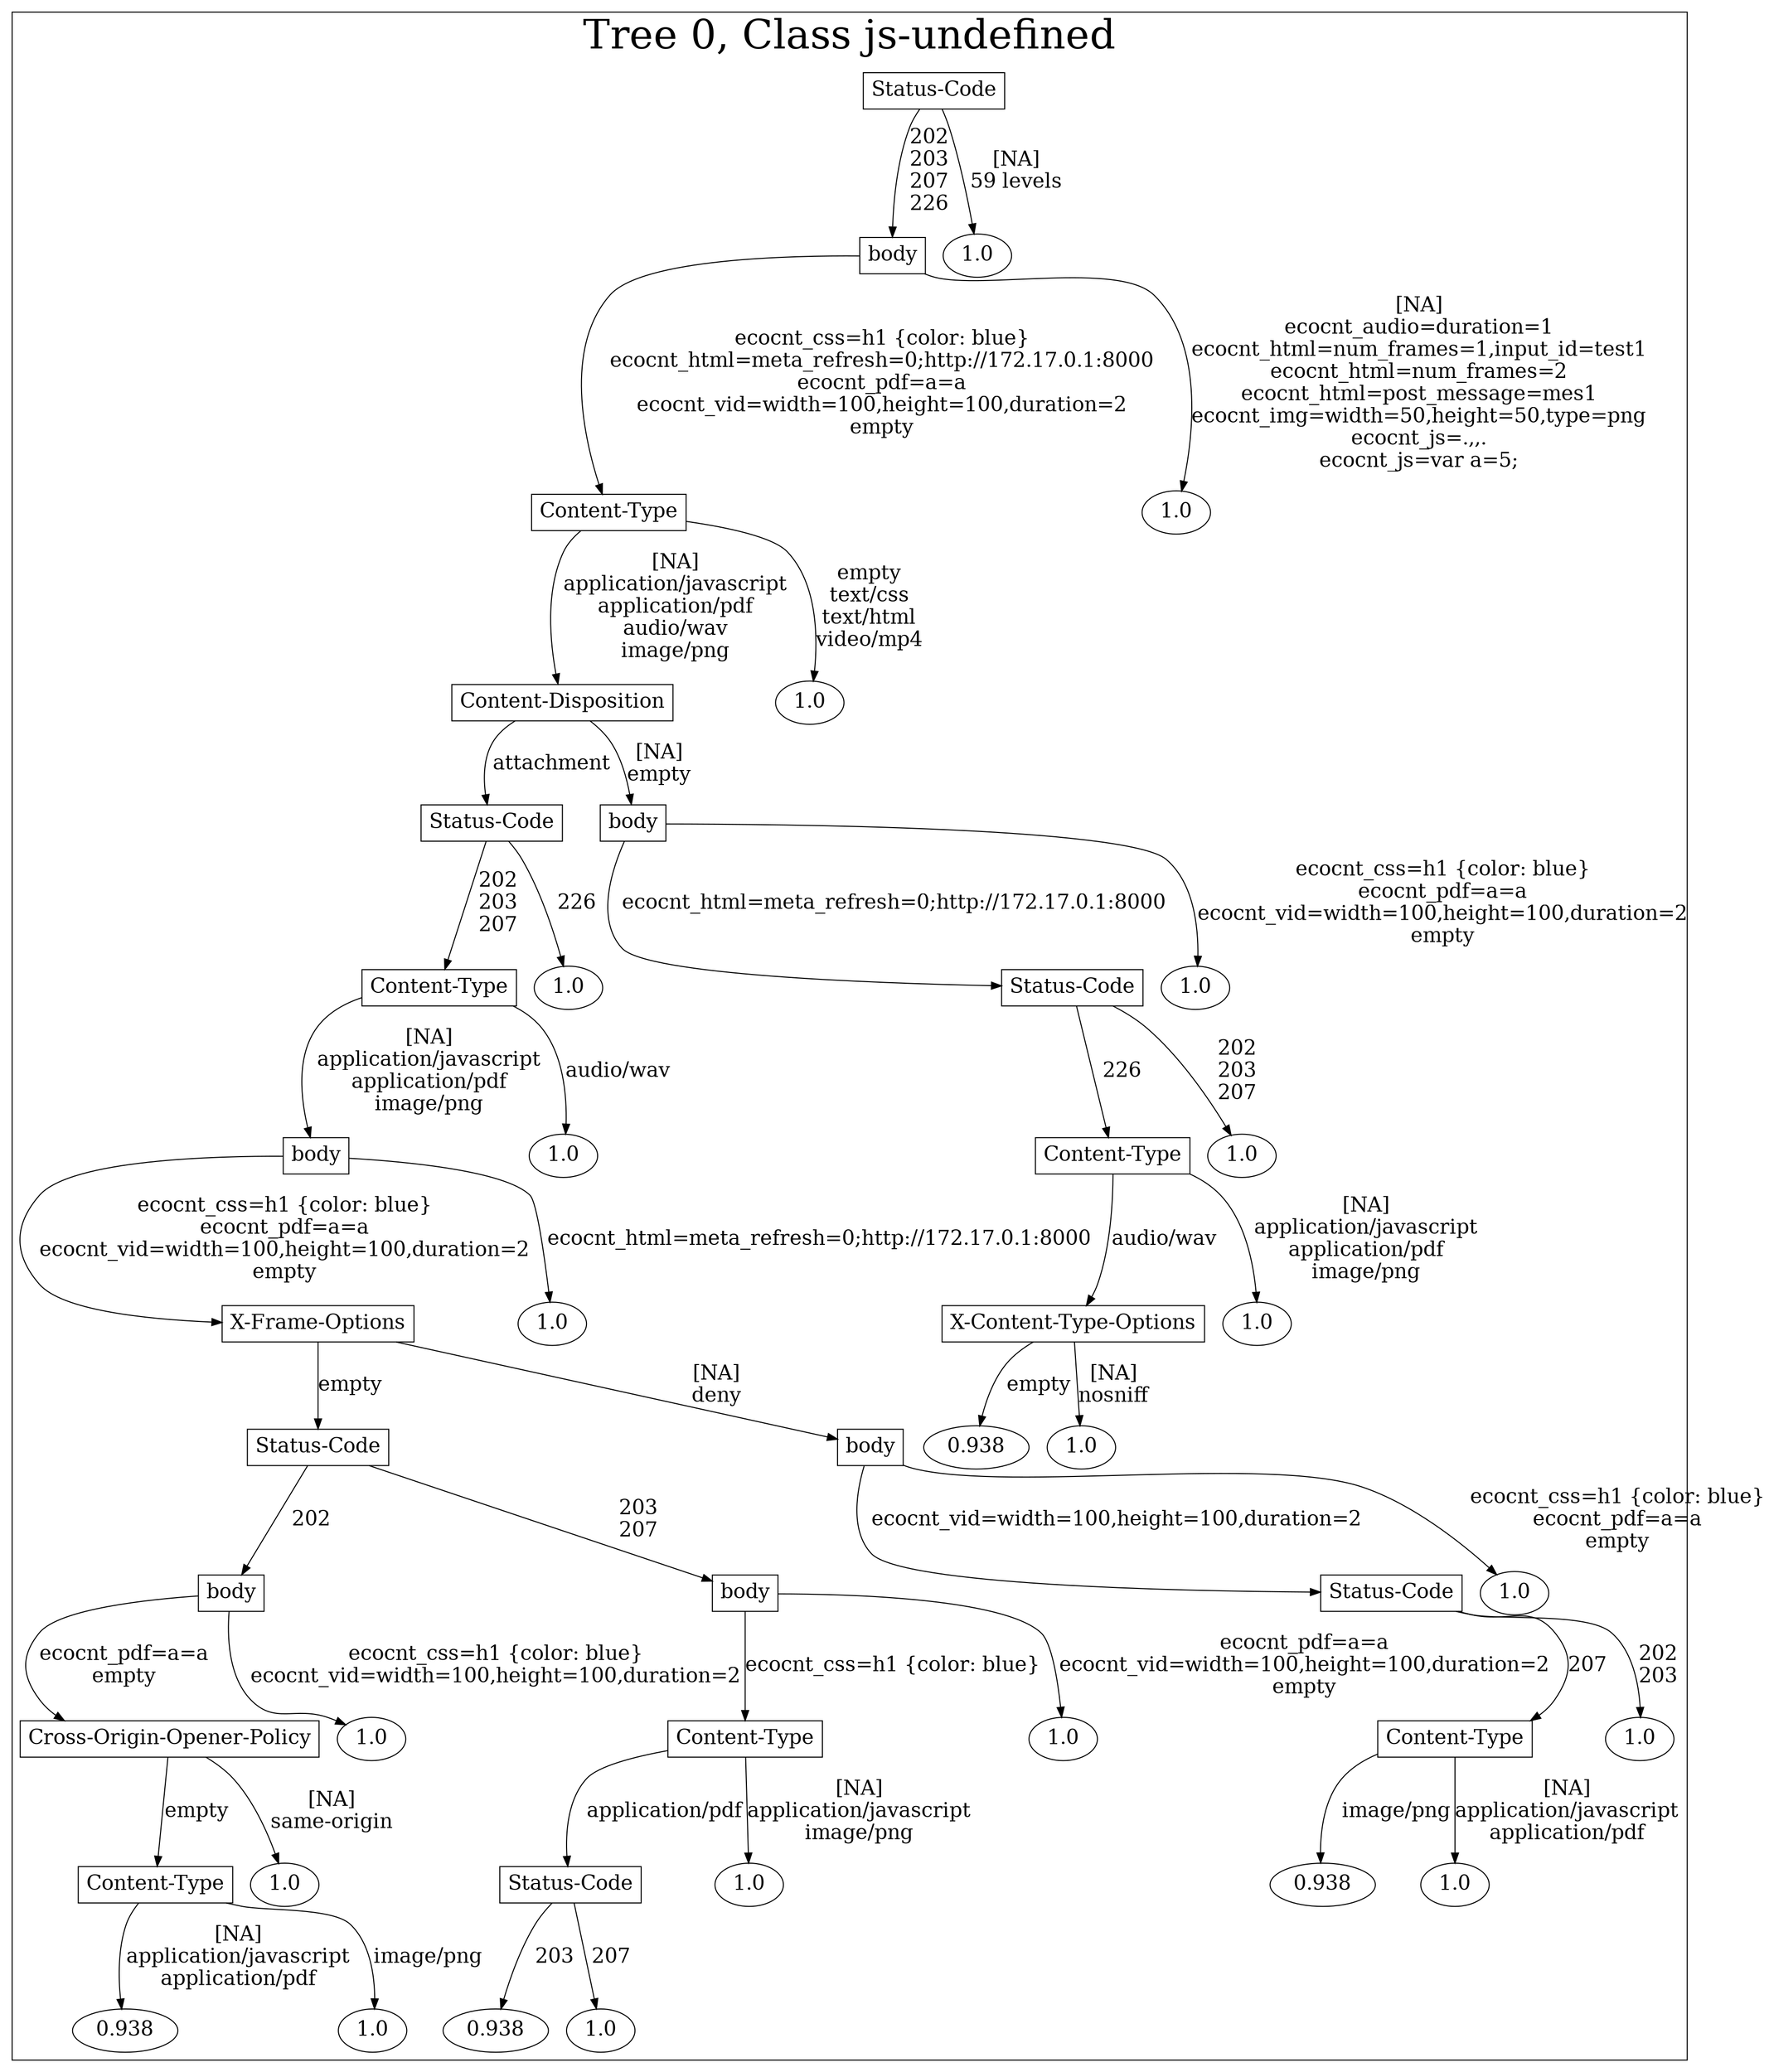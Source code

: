 /*
Generated by:
    http://https://github.com/h2oai/h2o-3/tree/master/h2o-genmodel/src/main/java/hex/genmodel/tools/PrintMojo.java
*/

/*
On a mac:

$ brew install graphviz
$ dot -Tpng file.gv -o file.png
$ open file.png
*/

digraph G {

subgraph cluster_0 {
/* Nodes */

/* Level 0 */
{
"SG_0_Node_0" [shape=box, fontsize=20, label="Status-Code"]
}

/* Level 1 */
{
"SG_0_Node_1" [shape=box, fontsize=20, label="body"]
"SG_0_Node_26" [fontsize=20, label="1.0"]
}

/* Level 2 */
{
"SG_0_Node_2" [shape=box, fontsize=20, label="Content-Type"]
"SG_0_Node_27" [fontsize=20, label="1.0"]
}

/* Level 3 */
{
"SG_0_Node_3" [shape=box, fontsize=20, label="Content-Disposition"]
"SG_0_Node_28" [fontsize=20, label="1.0"]
}

/* Level 4 */
{
"SG_0_Node_4" [shape=box, fontsize=20, label="Status-Code"]
"SG_0_Node_5" [shape=box, fontsize=20, label="body"]
}

/* Level 5 */
{
"SG_0_Node_6" [shape=box, fontsize=20, label="Content-Type"]
"SG_0_Node_29" [fontsize=20, label="1.0"]
"SG_0_Node_7" [shape=box, fontsize=20, label="Status-Code"]
"SG_0_Node_30" [fontsize=20, label="1.0"]
}

/* Level 6 */
{
"SG_0_Node_8" [shape=box, fontsize=20, label="body"]
"SG_0_Node_31" [fontsize=20, label="1.0"]
"SG_0_Node_9" [shape=box, fontsize=20, label="Content-Type"]
"SG_0_Node_32" [fontsize=20, label="1.0"]
}

/* Level 7 */
{
"SG_0_Node_10" [shape=box, fontsize=20, label="X-Frame-Options"]
"SG_0_Node_33" [fontsize=20, label="1.0"]
"SG_0_Node_11" [shape=box, fontsize=20, label="X-Content-Type-Options"]
"SG_0_Node_34" [fontsize=20, label="1.0"]
}

/* Level 8 */
{
"SG_0_Node_12" [shape=box, fontsize=20, label="Status-Code"]
"SG_0_Node_13" [shape=box, fontsize=20, label="body"]
"SG_0_Node_35" [fontsize=20, label="0.938"]
"SG_0_Node_36" [fontsize=20, label="1.0"]
}

/* Level 9 */
{
"SG_0_Node_15" [shape=box, fontsize=20, label="body"]
"SG_0_Node_16" [shape=box, fontsize=20, label="body"]
"SG_0_Node_17" [shape=box, fontsize=20, label="Status-Code"]
"SG_0_Node_37" [fontsize=20, label="1.0"]
}

/* Level 10 */
{
"SG_0_Node_18" [shape=box, fontsize=20, label="Cross-Origin-Opener-Policy"]
"SG_0_Node_38" [fontsize=20, label="1.0"]
"SG_0_Node_19" [shape=box, fontsize=20, label="Content-Type"]
"SG_0_Node_39" [fontsize=20, label="1.0"]
"SG_0_Node_20" [shape=box, fontsize=20, label="Content-Type"]
"SG_0_Node_40" [fontsize=20, label="1.0"]
}

/* Level 11 */
{
"SG_0_Node_21" [shape=box, fontsize=20, label="Content-Type"]
"SG_0_Node_41" [fontsize=20, label="1.0"]
"SG_0_Node_22" [shape=box, fontsize=20, label="Status-Code"]
"SG_0_Node_42" [fontsize=20, label="1.0"]
"SG_0_Node_43" [fontsize=20, label="0.938"]
"SG_0_Node_44" [fontsize=20, label="1.0"]
}

/* Level 12 */
{
"SG_0_Node_45" [fontsize=20, label="0.938"]
"SG_0_Node_46" [fontsize=20, label="1.0"]
"SG_0_Node_47" [fontsize=20, label="0.938"]
"SG_0_Node_48" [fontsize=20, label="1.0"]
}

/* Edges */
"SG_0_Node_0" -> "SG_0_Node_1" [fontsize=20, label="202
203
207
226
"]
"SG_0_Node_0" -> "SG_0_Node_26" [fontsize=20, label="[NA]
59 levels
"]
"SG_0_Node_1" -> "SG_0_Node_2" [fontsize=20, label="ecocnt_css=h1 {color: blue}
ecocnt_html=meta_refresh=0;http://172.17.0.1:8000
ecocnt_pdf=a=a
ecocnt_vid=width=100,height=100,duration=2
empty
"]
"SG_0_Node_1" -> "SG_0_Node_27" [fontsize=20, label="[NA]
ecocnt_audio=duration=1
ecocnt_html=num_frames=1,input_id=test1
ecocnt_html=num_frames=2
ecocnt_html=post_message=mes1
ecocnt_img=width=50,height=50,type=png
ecocnt_js=.,,.
ecocnt_js=var a=5;
"]
"SG_0_Node_2" -> "SG_0_Node_3" [fontsize=20, label="[NA]
application/javascript
application/pdf
audio/wav
image/png
"]
"SG_0_Node_2" -> "SG_0_Node_28" [fontsize=20, label="empty
text/css
text/html
video/mp4
"]
"SG_0_Node_3" -> "SG_0_Node_4" [fontsize=20, label="attachment
"]
"SG_0_Node_3" -> "SG_0_Node_5" [fontsize=20, label="[NA]
empty
"]
"SG_0_Node_5" -> "SG_0_Node_7" [fontsize=20, label="ecocnt_html=meta_refresh=0;http://172.17.0.1:8000
"]
"SG_0_Node_5" -> "SG_0_Node_30" [fontsize=20, label="ecocnt_css=h1 {color: blue}
ecocnt_pdf=a=a
ecocnt_vid=width=100,height=100,duration=2
empty
"]
"SG_0_Node_7" -> "SG_0_Node_9" [fontsize=20, label="226
"]
"SG_0_Node_7" -> "SG_0_Node_32" [fontsize=20, label="202
203
207
"]
"SG_0_Node_9" -> "SG_0_Node_11" [fontsize=20, label="audio/wav
"]
"SG_0_Node_9" -> "SG_0_Node_34" [fontsize=20, label="[NA]
application/javascript
application/pdf
image/png
"]
"SG_0_Node_11" -> "SG_0_Node_35" [fontsize=20, label="empty
"]
"SG_0_Node_11" -> "SG_0_Node_36" [fontsize=20, label="[NA]
nosniff
"]
"SG_0_Node_4" -> "SG_0_Node_6" [fontsize=20, label="202
203
207
"]
"SG_0_Node_4" -> "SG_0_Node_29" [fontsize=20, label="226
"]
"SG_0_Node_6" -> "SG_0_Node_8" [fontsize=20, label="[NA]
application/javascript
application/pdf
image/png
"]
"SG_0_Node_6" -> "SG_0_Node_31" [fontsize=20, label="audio/wav
"]
"SG_0_Node_8" -> "SG_0_Node_10" [fontsize=20, label="ecocnt_css=h1 {color: blue}
ecocnt_pdf=a=a
ecocnt_vid=width=100,height=100,duration=2
empty
"]
"SG_0_Node_8" -> "SG_0_Node_33" [fontsize=20, label="ecocnt_html=meta_refresh=0;http://172.17.0.1:8000
"]
"SG_0_Node_10" -> "SG_0_Node_12" [fontsize=20, label="empty
"]
"SG_0_Node_10" -> "SG_0_Node_13" [fontsize=20, label="[NA]
deny
"]
"SG_0_Node_13" -> "SG_0_Node_17" [fontsize=20, label="ecocnt_vid=width=100,height=100,duration=2
"]
"SG_0_Node_13" -> "SG_0_Node_37" [fontsize=20, label="ecocnt_css=h1 {color: blue}
ecocnt_pdf=a=a
empty
"]
"SG_0_Node_17" -> "SG_0_Node_20" [fontsize=20, label="207
"]
"SG_0_Node_17" -> "SG_0_Node_40" [fontsize=20, label="202
203
"]
"SG_0_Node_20" -> "SG_0_Node_43" [fontsize=20, label="image/png
"]
"SG_0_Node_20" -> "SG_0_Node_44" [fontsize=20, label="[NA]
application/javascript
application/pdf
"]
"SG_0_Node_12" -> "SG_0_Node_15" [fontsize=20, label="202
"]
"SG_0_Node_12" -> "SG_0_Node_16" [fontsize=20, label="203
207
"]
"SG_0_Node_16" -> "SG_0_Node_19" [fontsize=20, label="ecocnt_css=h1 {color: blue}
"]
"SG_0_Node_16" -> "SG_0_Node_39" [fontsize=20, label="ecocnt_pdf=a=a
ecocnt_vid=width=100,height=100,duration=2
empty
"]
"SG_0_Node_19" -> "SG_0_Node_22" [fontsize=20, label="application/pdf
"]
"SG_0_Node_19" -> "SG_0_Node_42" [fontsize=20, label="[NA]
application/javascript
image/png
"]
"SG_0_Node_22" -> "SG_0_Node_47" [fontsize=20, label="203
"]
"SG_0_Node_22" -> "SG_0_Node_48" [fontsize=20, label="207
"]
"SG_0_Node_15" -> "SG_0_Node_18" [fontsize=20, label="ecocnt_pdf=a=a
empty
"]
"SG_0_Node_15" -> "SG_0_Node_38" [fontsize=20, label="ecocnt_css=h1 {color: blue}
ecocnt_vid=width=100,height=100,duration=2
"]
"SG_0_Node_18" -> "SG_0_Node_21" [fontsize=20, label="empty
"]
"SG_0_Node_18" -> "SG_0_Node_41" [fontsize=20, label="[NA]
same-origin
"]
"SG_0_Node_21" -> "SG_0_Node_45" [fontsize=20, label="[NA]
application/javascript
application/pdf
"]
"SG_0_Node_21" -> "SG_0_Node_46" [fontsize=20, label="image/png
"]

fontsize=40
label="Tree 0, Class js-undefined"
}

}

